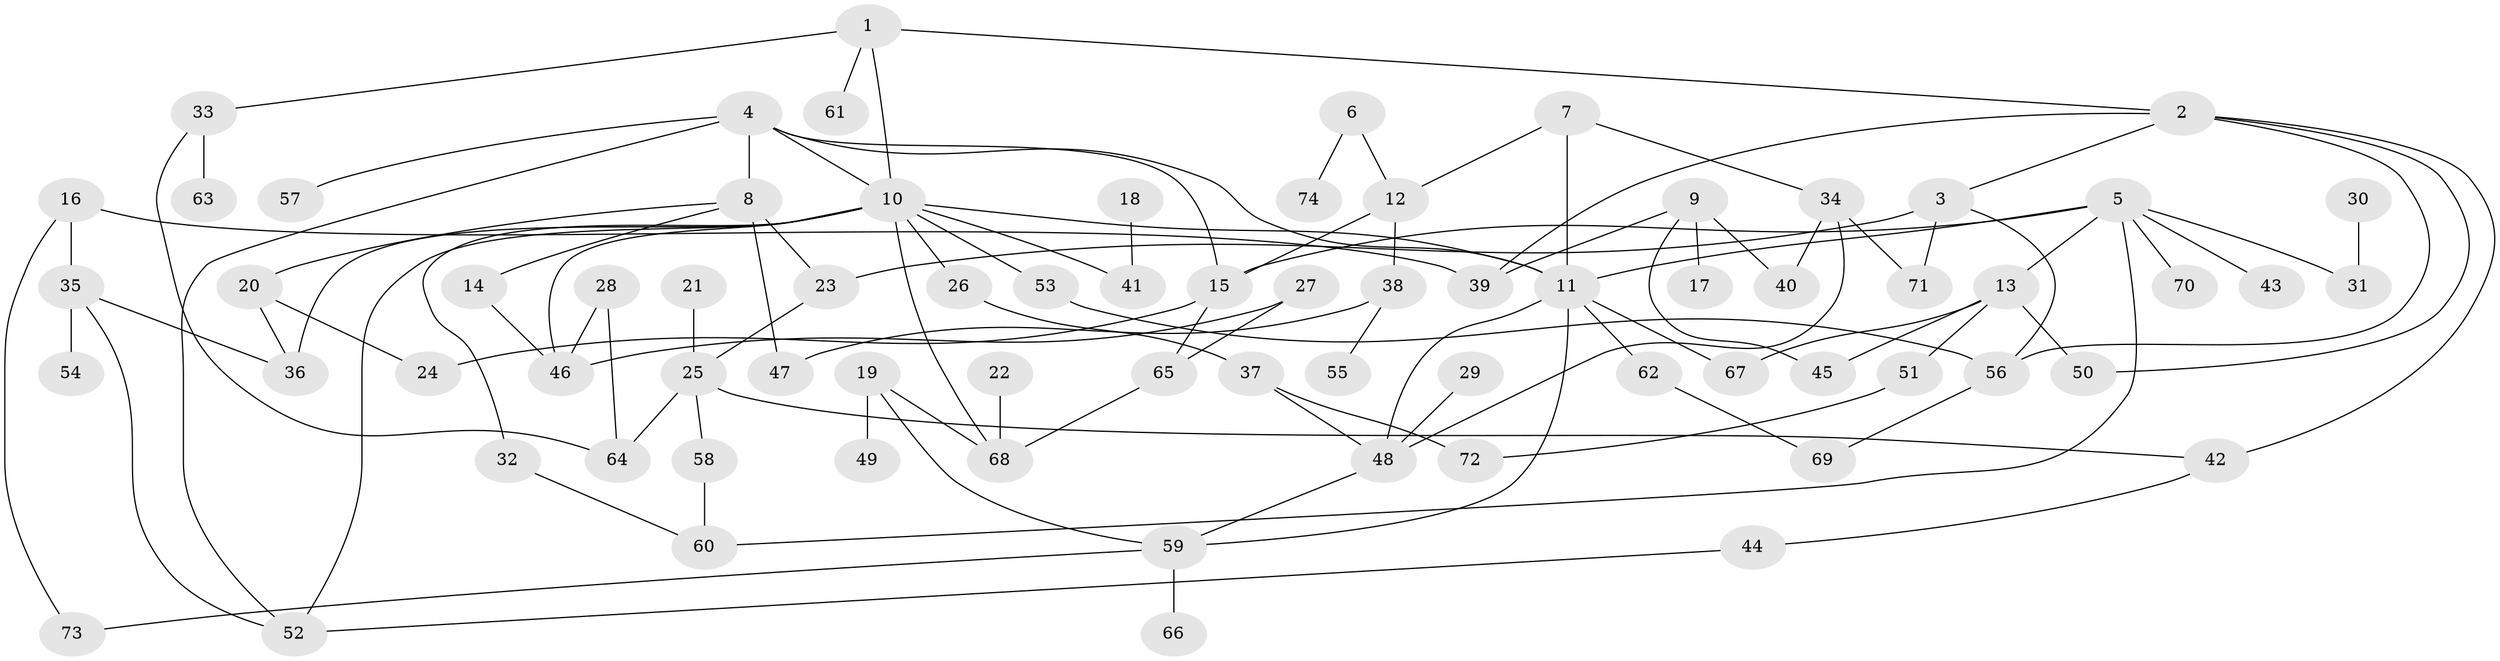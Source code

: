 // original degree distribution, {9: 0.013513513513513514, 4: 0.12162162162162163, 5: 0.05405405405405406, 3: 0.16216216216216217, 6: 0.02027027027027027, 2: 0.34459459459459457, 1: 0.28378378378378377}
// Generated by graph-tools (version 1.1) at 2025/01/03/09/25 03:01:00]
// undirected, 74 vertices, 106 edges
graph export_dot {
graph [start="1"]
  node [color=gray90,style=filled];
  1;
  2;
  3;
  4;
  5;
  6;
  7;
  8;
  9;
  10;
  11;
  12;
  13;
  14;
  15;
  16;
  17;
  18;
  19;
  20;
  21;
  22;
  23;
  24;
  25;
  26;
  27;
  28;
  29;
  30;
  31;
  32;
  33;
  34;
  35;
  36;
  37;
  38;
  39;
  40;
  41;
  42;
  43;
  44;
  45;
  46;
  47;
  48;
  49;
  50;
  51;
  52;
  53;
  54;
  55;
  56;
  57;
  58;
  59;
  60;
  61;
  62;
  63;
  64;
  65;
  66;
  67;
  68;
  69;
  70;
  71;
  72;
  73;
  74;
  1 -- 2 [weight=1.0];
  1 -- 10 [weight=1.0];
  1 -- 33 [weight=1.0];
  1 -- 61 [weight=1.0];
  2 -- 3 [weight=1.0];
  2 -- 39 [weight=1.0];
  2 -- 42 [weight=1.0];
  2 -- 50 [weight=1.0];
  2 -- 56 [weight=1.0];
  3 -- 23 [weight=1.0];
  3 -- 56 [weight=1.0];
  3 -- 71 [weight=1.0];
  4 -- 8 [weight=1.0];
  4 -- 10 [weight=1.0];
  4 -- 11 [weight=1.0];
  4 -- 15 [weight=1.0];
  4 -- 52 [weight=1.0];
  4 -- 57 [weight=1.0];
  5 -- 11 [weight=1.0];
  5 -- 13 [weight=1.0];
  5 -- 15 [weight=1.0];
  5 -- 31 [weight=1.0];
  5 -- 43 [weight=1.0];
  5 -- 60 [weight=1.0];
  5 -- 70 [weight=1.0];
  6 -- 12 [weight=1.0];
  6 -- 74 [weight=1.0];
  7 -- 11 [weight=1.0];
  7 -- 12 [weight=1.0];
  7 -- 34 [weight=1.0];
  8 -- 14 [weight=1.0];
  8 -- 20 [weight=1.0];
  8 -- 23 [weight=1.0];
  8 -- 47 [weight=1.0];
  9 -- 17 [weight=1.0];
  9 -- 39 [weight=1.0];
  9 -- 40 [weight=1.0];
  9 -- 45 [weight=1.0];
  10 -- 11 [weight=1.0];
  10 -- 26 [weight=1.0];
  10 -- 32 [weight=1.0];
  10 -- 36 [weight=1.0];
  10 -- 41 [weight=1.0];
  10 -- 46 [weight=1.0];
  10 -- 52 [weight=1.0];
  10 -- 53 [weight=1.0];
  10 -- 68 [weight=1.0];
  11 -- 48 [weight=1.0];
  11 -- 59 [weight=1.0];
  11 -- 62 [weight=1.0];
  11 -- 67 [weight=1.0];
  12 -- 15 [weight=1.0];
  12 -- 38 [weight=1.0];
  13 -- 45 [weight=1.0];
  13 -- 50 [weight=1.0];
  13 -- 51 [weight=1.0];
  13 -- 67 [weight=1.0];
  14 -- 46 [weight=1.0];
  15 -- 24 [weight=1.0];
  15 -- 65 [weight=1.0];
  16 -- 35 [weight=1.0];
  16 -- 39 [weight=1.0];
  16 -- 73 [weight=1.0];
  18 -- 41 [weight=1.0];
  19 -- 49 [weight=1.0];
  19 -- 59 [weight=1.0];
  19 -- 68 [weight=1.0];
  20 -- 24 [weight=2.0];
  20 -- 36 [weight=1.0];
  21 -- 25 [weight=1.0];
  22 -- 68 [weight=1.0];
  23 -- 25 [weight=1.0];
  25 -- 42 [weight=1.0];
  25 -- 58 [weight=1.0];
  25 -- 64 [weight=1.0];
  26 -- 37 [weight=1.0];
  27 -- 46 [weight=1.0];
  27 -- 65 [weight=1.0];
  28 -- 46 [weight=1.0];
  28 -- 64 [weight=1.0];
  29 -- 48 [weight=1.0];
  30 -- 31 [weight=1.0];
  32 -- 60 [weight=1.0];
  33 -- 63 [weight=1.0];
  33 -- 64 [weight=1.0];
  34 -- 40 [weight=1.0];
  34 -- 48 [weight=1.0];
  34 -- 71 [weight=1.0];
  35 -- 36 [weight=1.0];
  35 -- 52 [weight=1.0];
  35 -- 54 [weight=1.0];
  37 -- 48 [weight=1.0];
  37 -- 72 [weight=1.0];
  38 -- 47 [weight=1.0];
  38 -- 55 [weight=1.0];
  42 -- 44 [weight=1.0];
  44 -- 52 [weight=1.0];
  48 -- 59 [weight=1.0];
  51 -- 72 [weight=1.0];
  53 -- 56 [weight=1.0];
  56 -- 69 [weight=1.0];
  58 -- 60 [weight=1.0];
  59 -- 66 [weight=1.0];
  59 -- 73 [weight=1.0];
  62 -- 69 [weight=1.0];
  65 -- 68 [weight=1.0];
}
